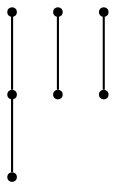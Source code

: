 graph {
  node [shape=point,comment="{\"directed\":false,\"doi\":\"10.1007/978-3-662-45803-7_34\",\"figure\":\"6\"}"]

  v0 [pos="1406.427459491737,754.3797368438619"]
  v1 [pos="1406.427459491737,648.8244297077262"]
  v2 [pos="1406.427459491737,859.9393695687656"]
  v3 [pos="1351.0000023095013,701.602210498993"]
  v4 [pos="1403.7880749471042,701.602210498993"]
  v5 [pos="1351.0000023095013,807.1615887774988"]
  v6 [pos="1403.788074947104,807.1615887774987"]

  v5 -- v6 [id="-2",pos="1351.0000023095013,807.1615887774988 1403.788074947104,807.1615887774987 1403.788074947104,807.1615887774987 1403.788074947104,807.1615887774987"]
  v3 -- v4 [id="-3",pos="1351.0000023095013,701.602210498993 1403.7880749471042,701.602210498993 1403.7880749471042,701.602210498993 1403.7880749471042,701.602210498993"]
  v2 -- v0 [id="-4",pos="1406.427459491737,859.9393695687656 1406.427459491737,754.3797368438619 1406.427459491737,754.3797368438619 1406.427459491737,754.3797368438619"]
  v0 -- v1 [id="-5",pos="1406.427459491737,754.3797368438619 1406.427459491737,648.8244297077262 1406.427459491737,648.8244297077262 1406.427459491737,648.8244297077262"]
}